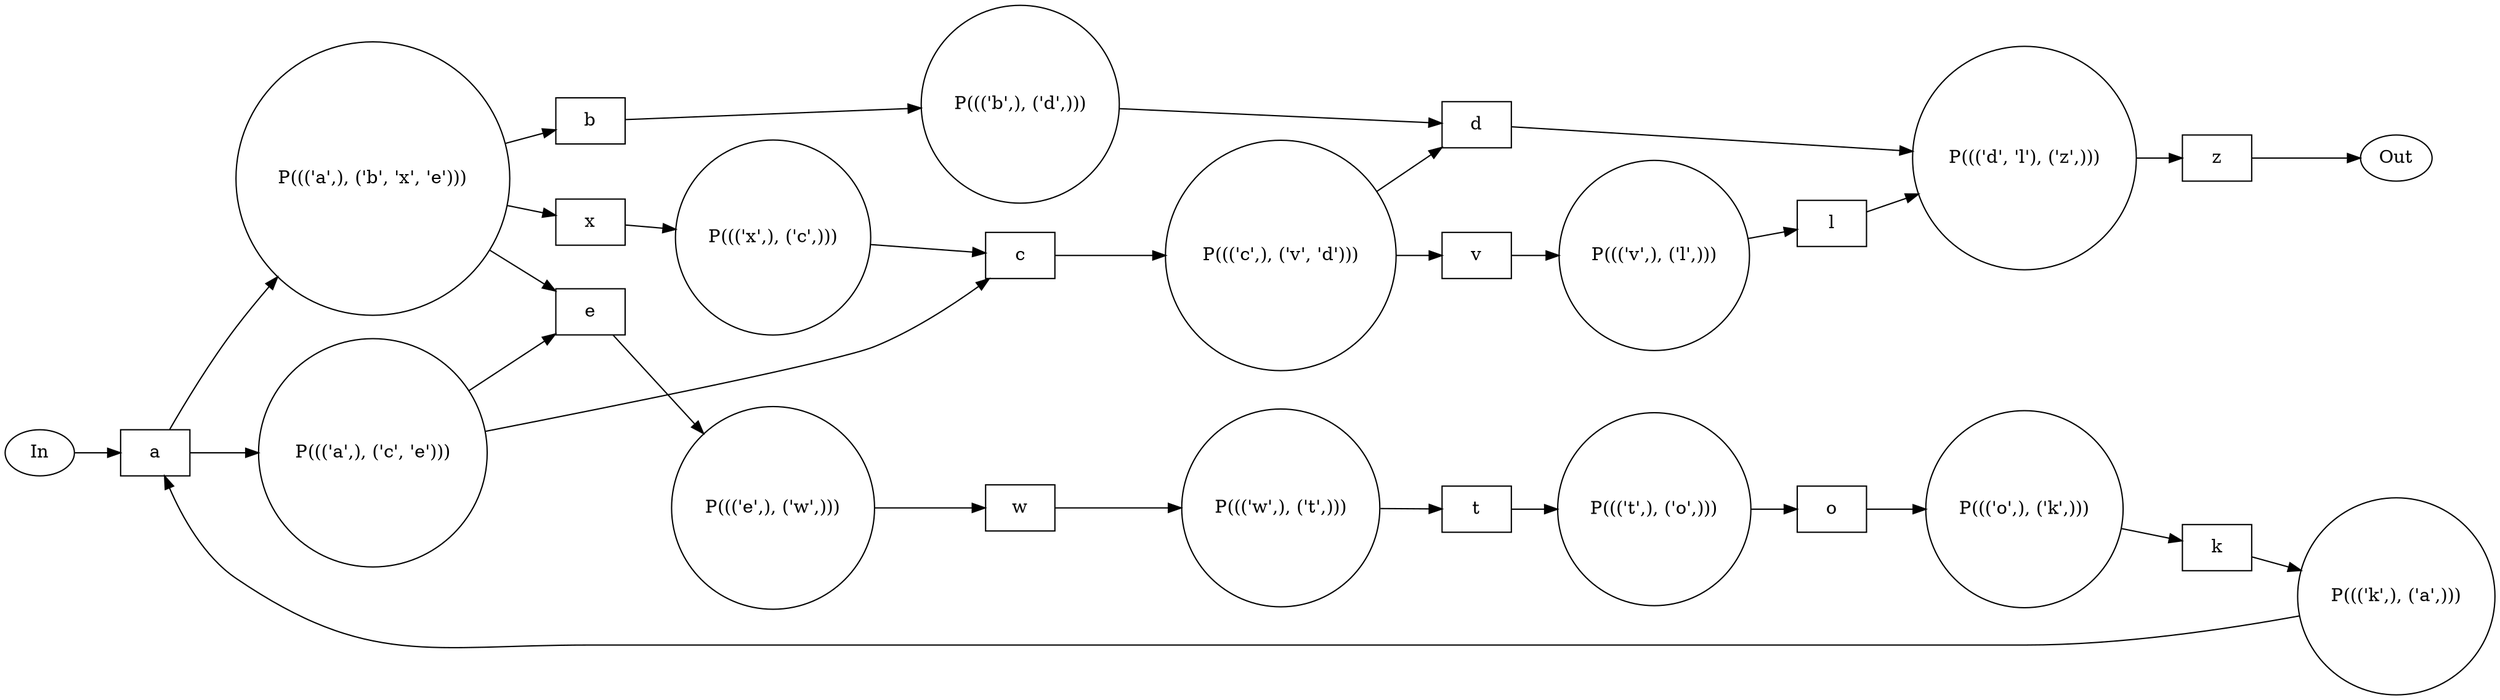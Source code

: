 digraph pn {
rankdir=LR;
"a" -> "P((('a',), ('b', 'x', 'e')))";
"a" [shape=box];
"P((('a',), ('b', 'x', 'e')))" [shape=circle];
"P((('a',), ('b', 'x', 'e')))" -> "b";
"b" [shape=box];
"P((('a',), ('b', 'x', 'e')))" -> "x";
"x" [shape=box];
"P((('a',), ('b', 'x', 'e')))" -> "e";
"e" [shape=box];
"a" -> "P((('a',), ('c', 'e')))";
"a" [shape=box];
"P((('a',), ('c', 'e')))" [shape=circle];
"P((('a',), ('c', 'e')))" -> "c";
"c" [shape=box];
"P((('a',), ('c', 'e')))" -> "e";
"e" [shape=box];
"t" -> "P((('t',), ('o',)))";
"t" [shape=box];
"P((('t',), ('o',)))" [shape=circle];
"P((('t',), ('o',)))" -> "o";
"o" [shape=box];
"x" -> "P((('x',), ('c',)))";
"x" [shape=box];
"P((('x',), ('c',)))" [shape=circle];
"P((('x',), ('c',)))" -> "c";
"c" [shape=box];
"c" -> "P((('c',), ('v', 'd')))";
"c" [shape=box];
"P((('c',), ('v', 'd')))" [shape=circle];
"P((('c',), ('v', 'd')))" -> "v";
"v" [shape=box];
"P((('c',), ('v', 'd')))" -> "d";
"d" [shape=box];
"e" -> "P((('e',), ('w',)))";
"e" [shape=box];
"P((('e',), ('w',)))" [shape=circle];
"P((('e',), ('w',)))" -> "w";
"w" [shape=box];
"v" -> "P((('v',), ('l',)))";
"v" [shape=box];
"P((('v',), ('l',)))" [shape=circle];
"P((('v',), ('l',)))" -> "l";
"l" [shape=box];
"k" -> "P((('k',), ('a',)))";
"k" [shape=box];
"P((('k',), ('a',)))" [shape=circle];
"P((('k',), ('a',)))" -> "a";
"a" [shape=box];
"b" -> "P((('b',), ('d',)))";
"b" [shape=box];
"P((('b',), ('d',)))" [shape=circle];
"P((('b',), ('d',)))" -> "d";
"d" [shape=box];
"w" -> "P((('w',), ('t',)))";
"w" [shape=box];
"P((('w',), ('t',)))" [shape=circle];
"P((('w',), ('t',)))" -> "t";
"t" [shape=box];
"d" -> "P((('d', 'l'), ('z',)))";
"d" [shape=box];
"P((('d', 'l'), ('z',)))" [shape=circle];
"l" -> "P((('d', 'l'), ('z',)))";
"l" [shape=box];
"P((('d', 'l'), ('z',)))" [shape=circle];
"P((('d', 'l'), ('z',)))" -> "z";
"z" [shape=box];
"o" -> "P((('o',), ('k',)))";
"o" [shape=box];
"P((('o',), ('k',)))" [shape=circle];
"P((('o',), ('k',)))" -> "k";
"k" [shape=box];
In -> a
z -> Out
}